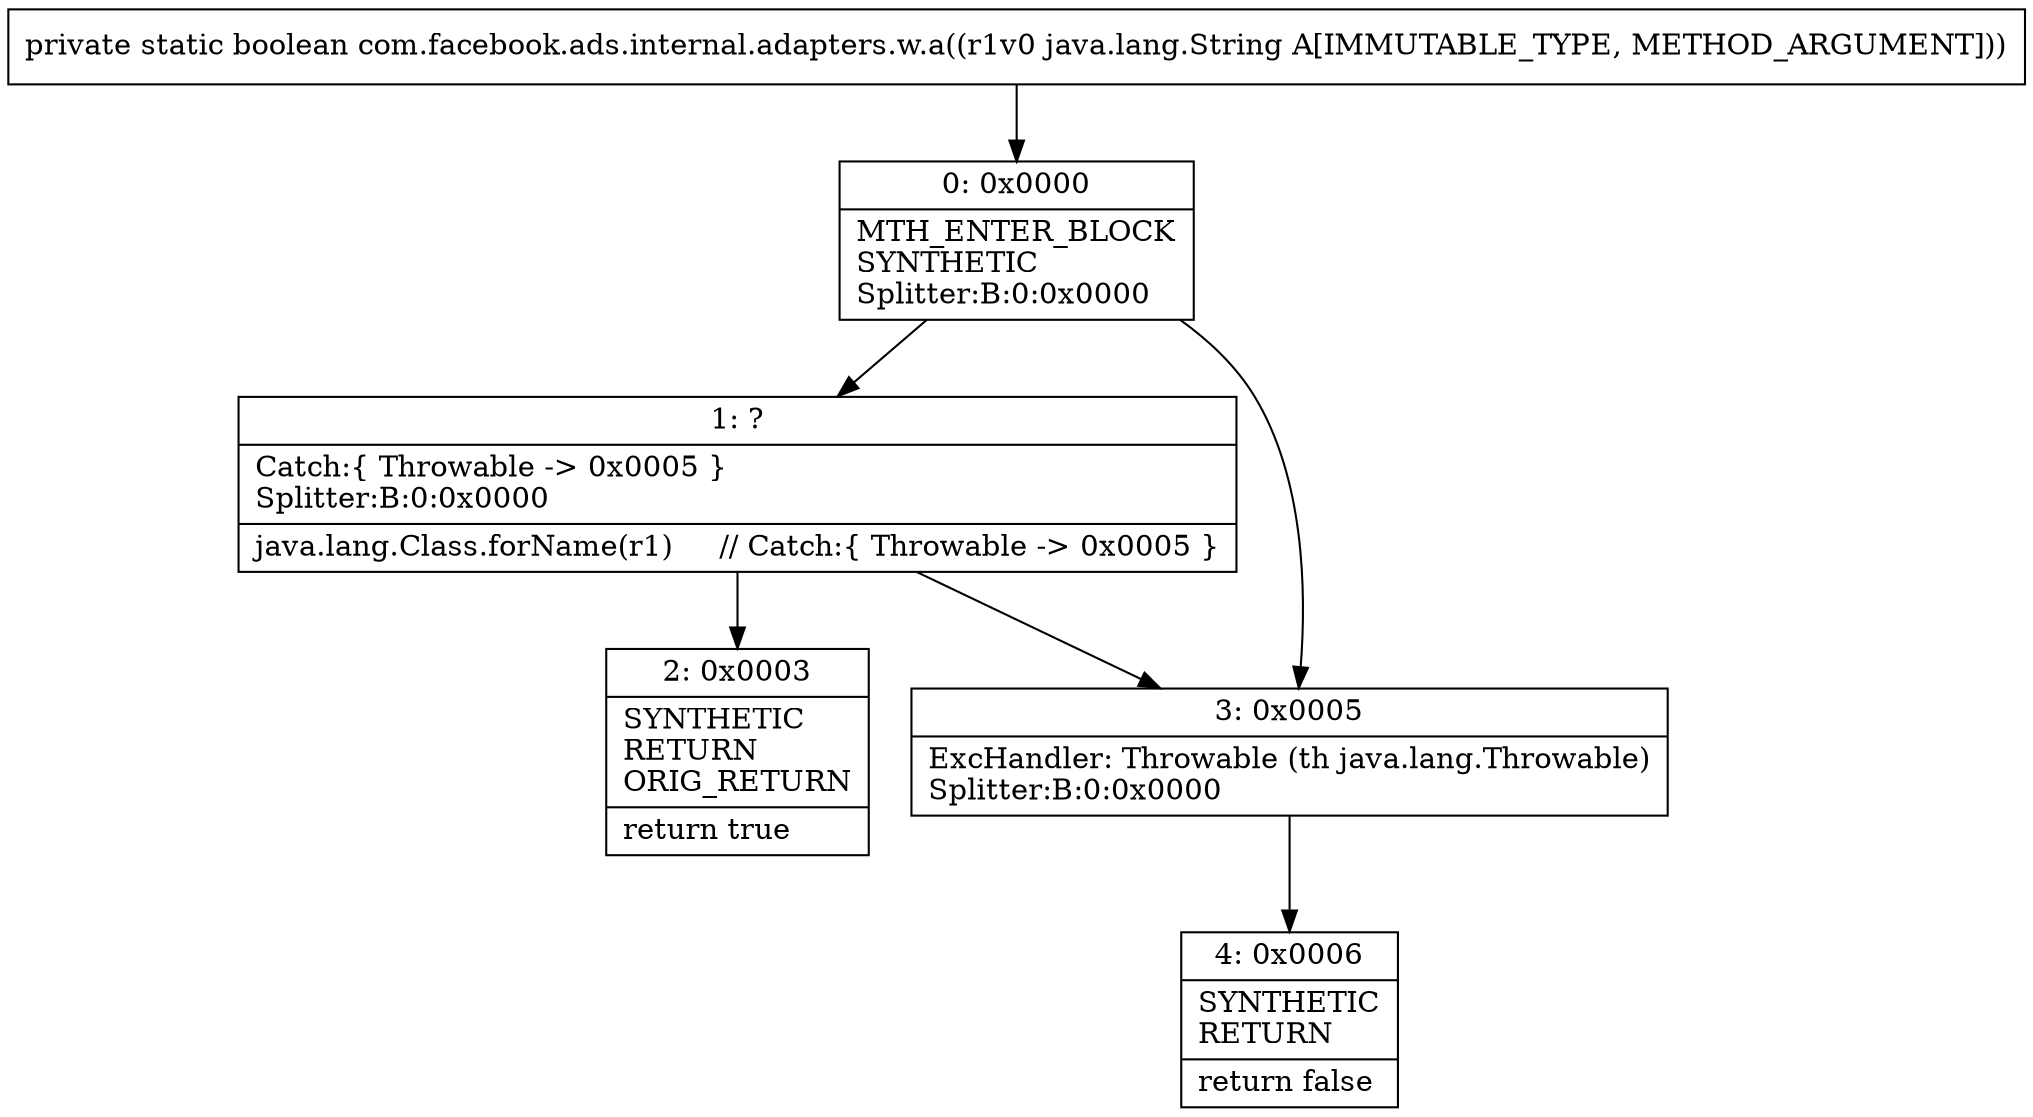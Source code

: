 digraph "CFG forcom.facebook.ads.internal.adapters.w.a(Ljava\/lang\/String;)Z" {
Node_0 [shape=record,label="{0\:\ 0x0000|MTH_ENTER_BLOCK\lSYNTHETIC\lSplitter:B:0:0x0000\l}"];
Node_1 [shape=record,label="{1\:\ ?|Catch:\{ Throwable \-\> 0x0005 \}\lSplitter:B:0:0x0000\l|java.lang.Class.forName(r1)     \/\/ Catch:\{ Throwable \-\> 0x0005 \}\l}"];
Node_2 [shape=record,label="{2\:\ 0x0003|SYNTHETIC\lRETURN\lORIG_RETURN\l|return true\l}"];
Node_3 [shape=record,label="{3\:\ 0x0005|ExcHandler: Throwable (th java.lang.Throwable)\lSplitter:B:0:0x0000\l}"];
Node_4 [shape=record,label="{4\:\ 0x0006|SYNTHETIC\lRETURN\l|return false\l}"];
MethodNode[shape=record,label="{private static boolean com.facebook.ads.internal.adapters.w.a((r1v0 java.lang.String A[IMMUTABLE_TYPE, METHOD_ARGUMENT])) }"];
MethodNode -> Node_0;
Node_0 -> Node_1;
Node_0 -> Node_3;
Node_1 -> Node_2;
Node_1 -> Node_3;
Node_3 -> Node_4;
}

